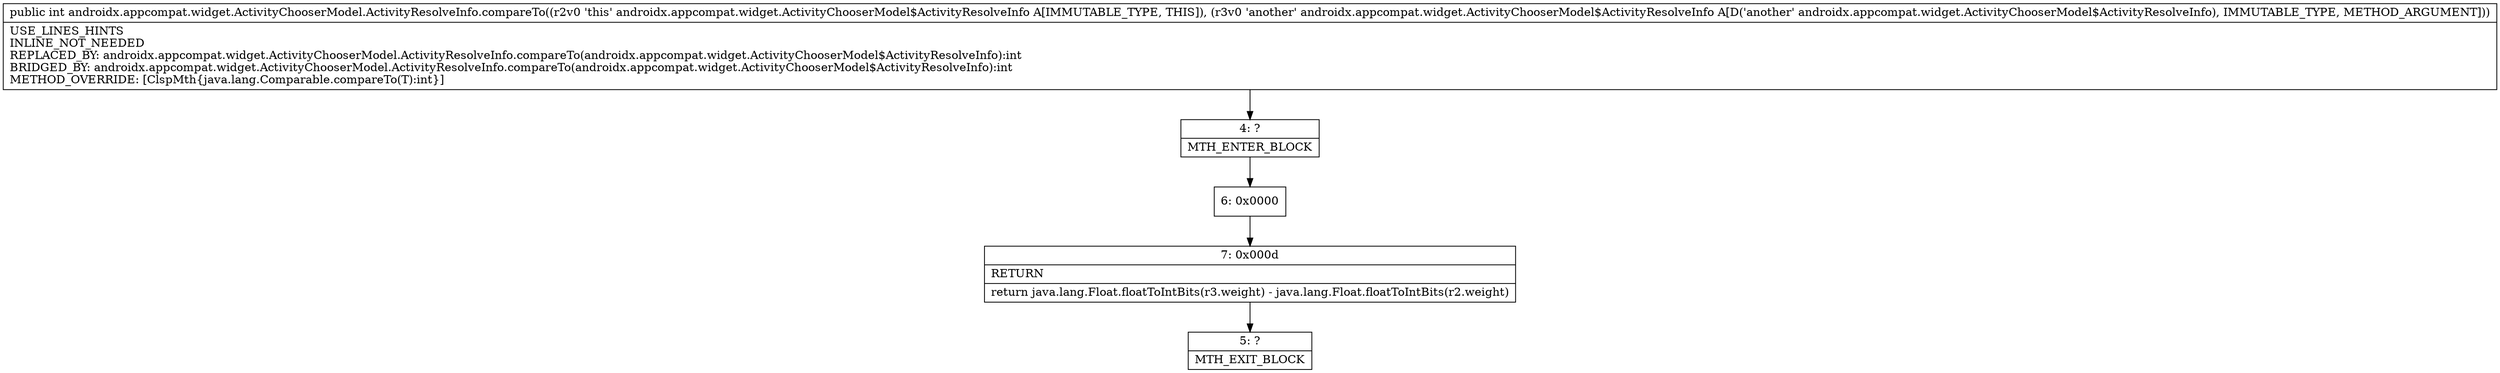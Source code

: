 digraph "CFG forandroidx.appcompat.widget.ActivityChooserModel.ActivityResolveInfo.compareTo(Landroidx\/appcompat\/widget\/ActivityChooserModel$ActivityResolveInfo;)I" {
Node_4 [shape=record,label="{4\:\ ?|MTH_ENTER_BLOCK\l}"];
Node_6 [shape=record,label="{6\:\ 0x0000}"];
Node_7 [shape=record,label="{7\:\ 0x000d|RETURN\l|return java.lang.Float.floatToIntBits(r3.weight) \- java.lang.Float.floatToIntBits(r2.weight)\l}"];
Node_5 [shape=record,label="{5\:\ ?|MTH_EXIT_BLOCK\l}"];
MethodNode[shape=record,label="{public int androidx.appcompat.widget.ActivityChooserModel.ActivityResolveInfo.compareTo((r2v0 'this' androidx.appcompat.widget.ActivityChooserModel$ActivityResolveInfo A[IMMUTABLE_TYPE, THIS]), (r3v0 'another' androidx.appcompat.widget.ActivityChooserModel$ActivityResolveInfo A[D('another' androidx.appcompat.widget.ActivityChooserModel$ActivityResolveInfo), IMMUTABLE_TYPE, METHOD_ARGUMENT]))  | USE_LINES_HINTS\lINLINE_NOT_NEEDED\lREPLACED_BY: androidx.appcompat.widget.ActivityChooserModel.ActivityResolveInfo.compareTo(androidx.appcompat.widget.ActivityChooserModel$ActivityResolveInfo):int\lBRIDGED_BY: androidx.appcompat.widget.ActivityChooserModel.ActivityResolveInfo.compareTo(androidx.appcompat.widget.ActivityChooserModel$ActivityResolveInfo):int\lMETHOD_OVERRIDE: [ClspMth\{java.lang.Comparable.compareTo(T):int\}]\l}"];
MethodNode -> Node_4;Node_4 -> Node_6;
Node_6 -> Node_7;
Node_7 -> Node_5;
}


